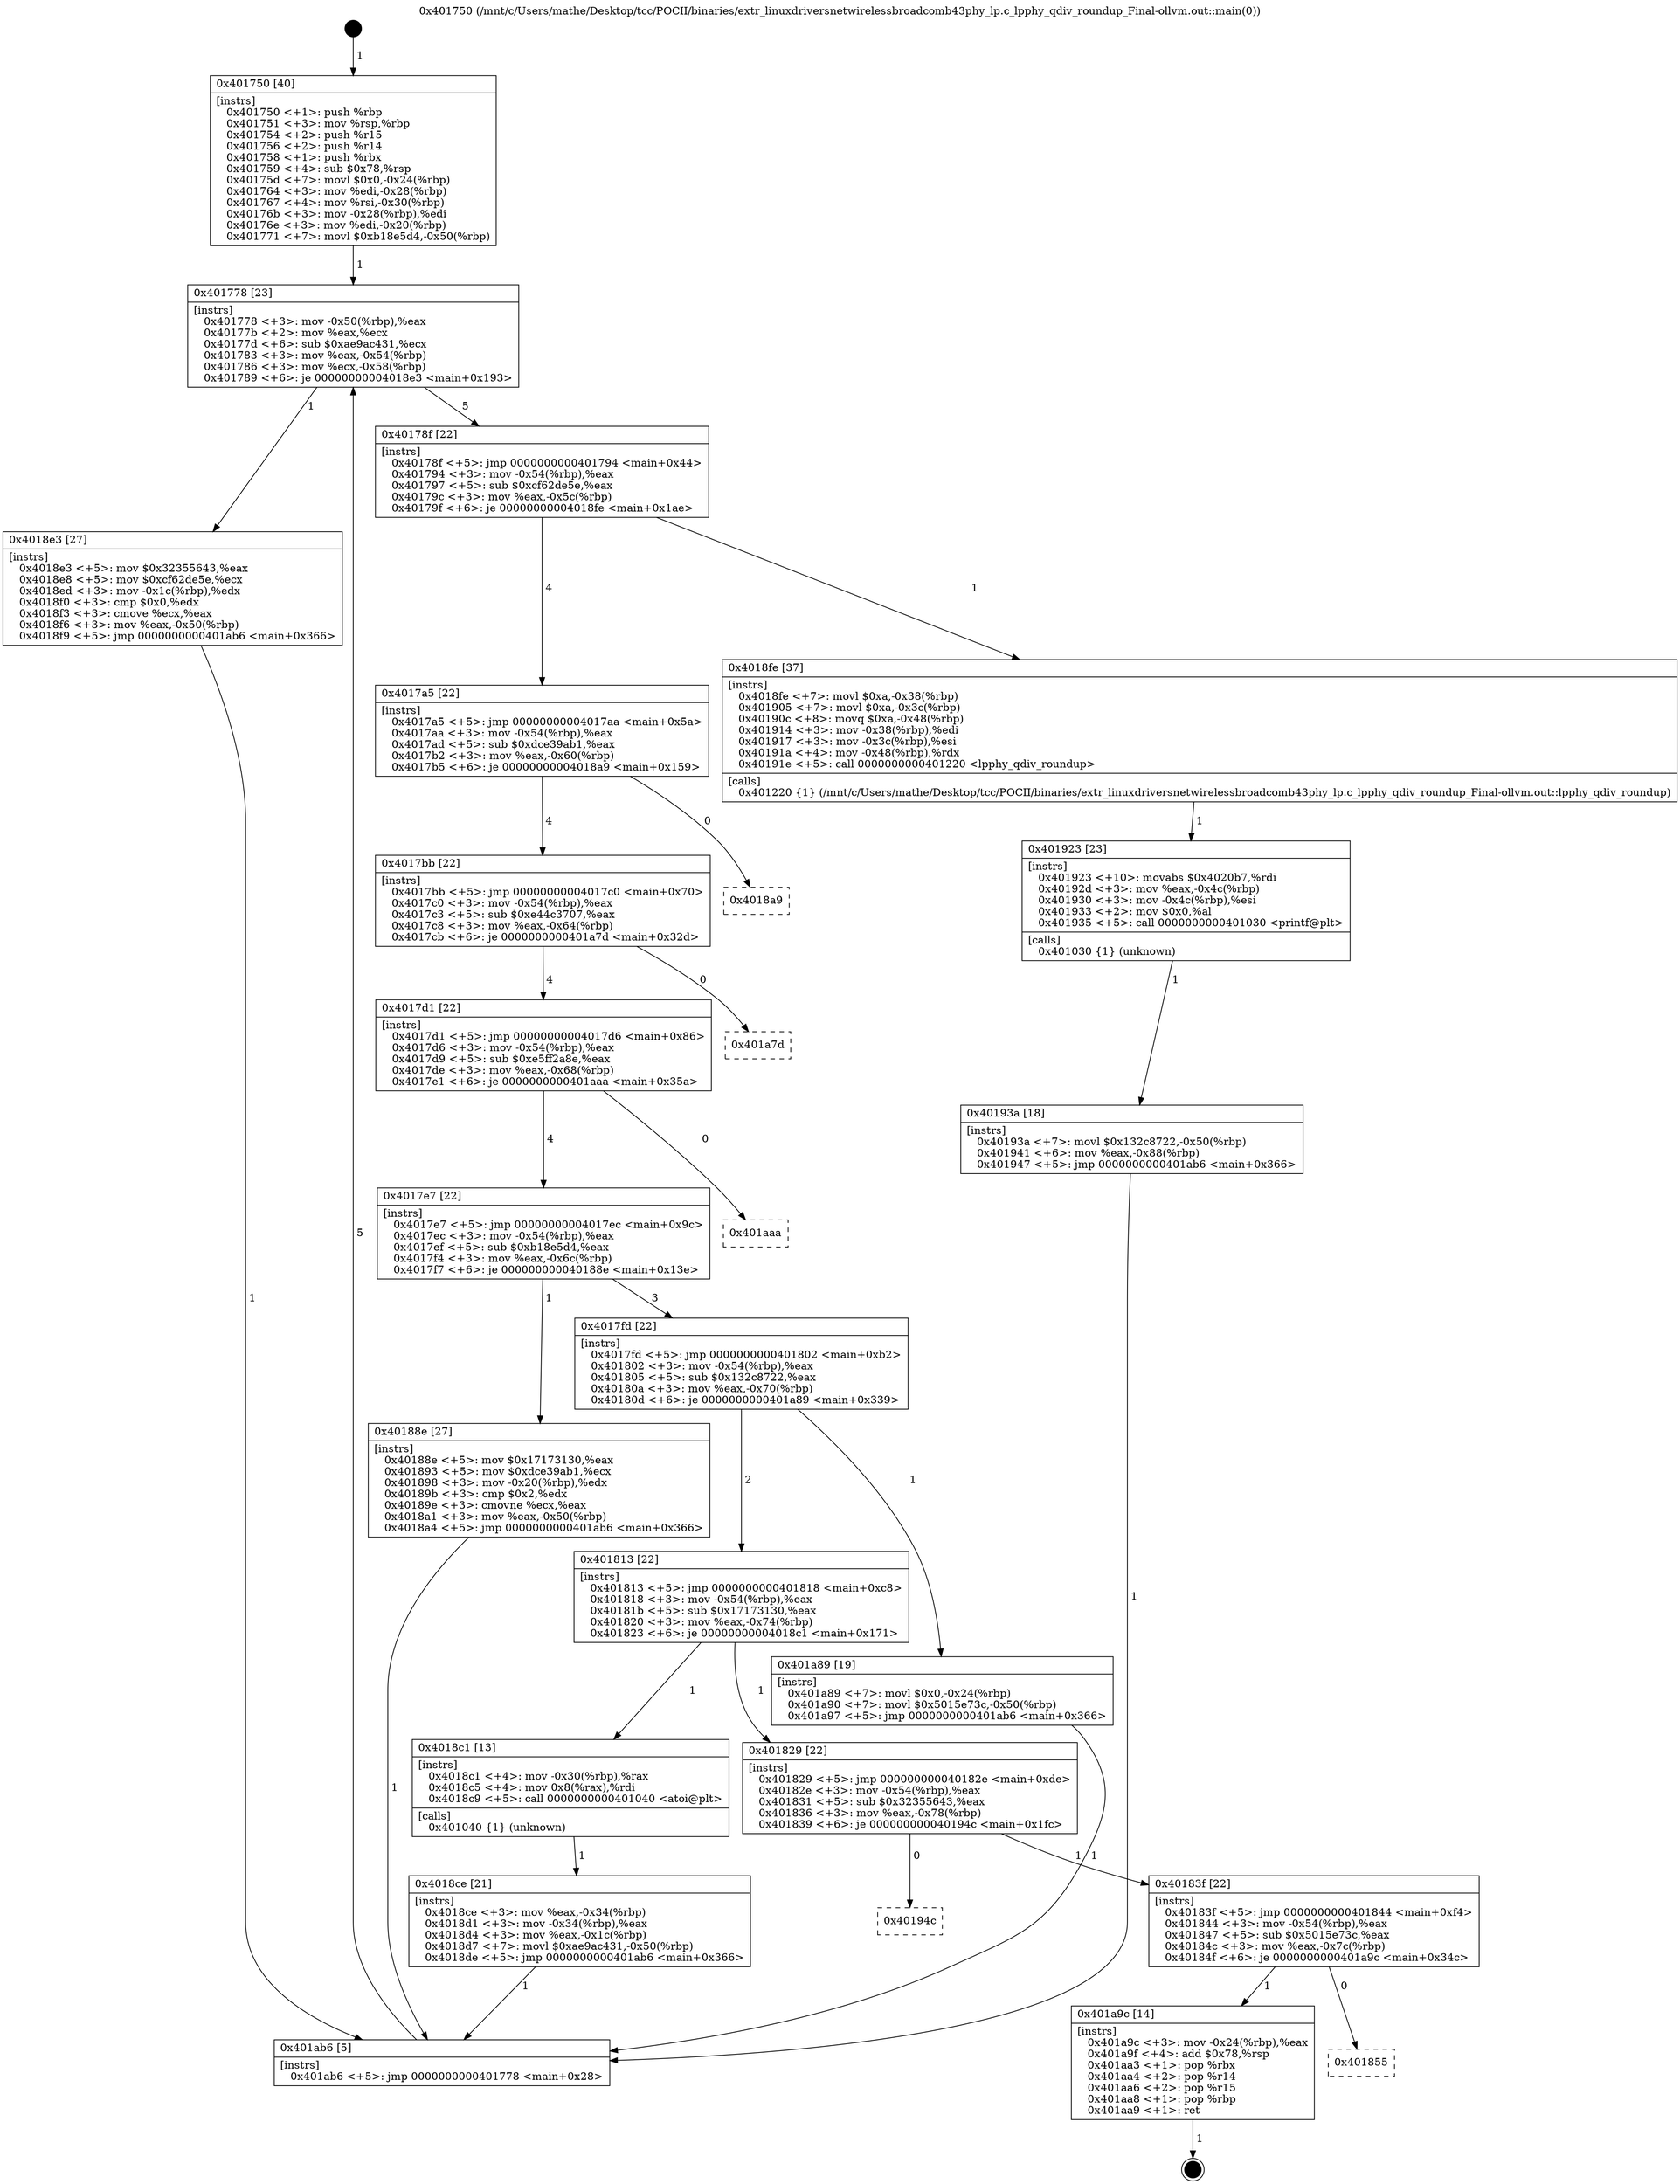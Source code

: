 digraph "0x401750" {
  label = "0x401750 (/mnt/c/Users/mathe/Desktop/tcc/POCII/binaries/extr_linuxdriversnetwirelessbroadcomb43phy_lp.c_lpphy_qdiv_roundup_Final-ollvm.out::main(0))"
  labelloc = "t"
  node[shape=record]

  Entry [label="",width=0.3,height=0.3,shape=circle,fillcolor=black,style=filled]
  "0x401778" [label="{
     0x401778 [23]\l
     | [instrs]\l
     &nbsp;&nbsp;0x401778 \<+3\>: mov -0x50(%rbp),%eax\l
     &nbsp;&nbsp;0x40177b \<+2\>: mov %eax,%ecx\l
     &nbsp;&nbsp;0x40177d \<+6\>: sub $0xae9ac431,%ecx\l
     &nbsp;&nbsp;0x401783 \<+3\>: mov %eax,-0x54(%rbp)\l
     &nbsp;&nbsp;0x401786 \<+3\>: mov %ecx,-0x58(%rbp)\l
     &nbsp;&nbsp;0x401789 \<+6\>: je 00000000004018e3 \<main+0x193\>\l
  }"]
  "0x4018e3" [label="{
     0x4018e3 [27]\l
     | [instrs]\l
     &nbsp;&nbsp;0x4018e3 \<+5\>: mov $0x32355643,%eax\l
     &nbsp;&nbsp;0x4018e8 \<+5\>: mov $0xcf62de5e,%ecx\l
     &nbsp;&nbsp;0x4018ed \<+3\>: mov -0x1c(%rbp),%edx\l
     &nbsp;&nbsp;0x4018f0 \<+3\>: cmp $0x0,%edx\l
     &nbsp;&nbsp;0x4018f3 \<+3\>: cmove %ecx,%eax\l
     &nbsp;&nbsp;0x4018f6 \<+3\>: mov %eax,-0x50(%rbp)\l
     &nbsp;&nbsp;0x4018f9 \<+5\>: jmp 0000000000401ab6 \<main+0x366\>\l
  }"]
  "0x40178f" [label="{
     0x40178f [22]\l
     | [instrs]\l
     &nbsp;&nbsp;0x40178f \<+5\>: jmp 0000000000401794 \<main+0x44\>\l
     &nbsp;&nbsp;0x401794 \<+3\>: mov -0x54(%rbp),%eax\l
     &nbsp;&nbsp;0x401797 \<+5\>: sub $0xcf62de5e,%eax\l
     &nbsp;&nbsp;0x40179c \<+3\>: mov %eax,-0x5c(%rbp)\l
     &nbsp;&nbsp;0x40179f \<+6\>: je 00000000004018fe \<main+0x1ae\>\l
  }"]
  Exit [label="",width=0.3,height=0.3,shape=circle,fillcolor=black,style=filled,peripheries=2]
  "0x4018fe" [label="{
     0x4018fe [37]\l
     | [instrs]\l
     &nbsp;&nbsp;0x4018fe \<+7\>: movl $0xa,-0x38(%rbp)\l
     &nbsp;&nbsp;0x401905 \<+7\>: movl $0xa,-0x3c(%rbp)\l
     &nbsp;&nbsp;0x40190c \<+8\>: movq $0xa,-0x48(%rbp)\l
     &nbsp;&nbsp;0x401914 \<+3\>: mov -0x38(%rbp),%edi\l
     &nbsp;&nbsp;0x401917 \<+3\>: mov -0x3c(%rbp),%esi\l
     &nbsp;&nbsp;0x40191a \<+4\>: mov -0x48(%rbp),%rdx\l
     &nbsp;&nbsp;0x40191e \<+5\>: call 0000000000401220 \<lpphy_qdiv_roundup\>\l
     | [calls]\l
     &nbsp;&nbsp;0x401220 \{1\} (/mnt/c/Users/mathe/Desktop/tcc/POCII/binaries/extr_linuxdriversnetwirelessbroadcomb43phy_lp.c_lpphy_qdiv_roundup_Final-ollvm.out::lpphy_qdiv_roundup)\l
  }"]
  "0x4017a5" [label="{
     0x4017a5 [22]\l
     | [instrs]\l
     &nbsp;&nbsp;0x4017a5 \<+5\>: jmp 00000000004017aa \<main+0x5a\>\l
     &nbsp;&nbsp;0x4017aa \<+3\>: mov -0x54(%rbp),%eax\l
     &nbsp;&nbsp;0x4017ad \<+5\>: sub $0xdce39ab1,%eax\l
     &nbsp;&nbsp;0x4017b2 \<+3\>: mov %eax,-0x60(%rbp)\l
     &nbsp;&nbsp;0x4017b5 \<+6\>: je 00000000004018a9 \<main+0x159\>\l
  }"]
  "0x401855" [label="{
     0x401855\l
  }", style=dashed]
  "0x4018a9" [label="{
     0x4018a9\l
  }", style=dashed]
  "0x4017bb" [label="{
     0x4017bb [22]\l
     | [instrs]\l
     &nbsp;&nbsp;0x4017bb \<+5\>: jmp 00000000004017c0 \<main+0x70\>\l
     &nbsp;&nbsp;0x4017c0 \<+3\>: mov -0x54(%rbp),%eax\l
     &nbsp;&nbsp;0x4017c3 \<+5\>: sub $0xe44c3707,%eax\l
     &nbsp;&nbsp;0x4017c8 \<+3\>: mov %eax,-0x64(%rbp)\l
     &nbsp;&nbsp;0x4017cb \<+6\>: je 0000000000401a7d \<main+0x32d\>\l
  }"]
  "0x401a9c" [label="{
     0x401a9c [14]\l
     | [instrs]\l
     &nbsp;&nbsp;0x401a9c \<+3\>: mov -0x24(%rbp),%eax\l
     &nbsp;&nbsp;0x401a9f \<+4\>: add $0x78,%rsp\l
     &nbsp;&nbsp;0x401aa3 \<+1\>: pop %rbx\l
     &nbsp;&nbsp;0x401aa4 \<+2\>: pop %r14\l
     &nbsp;&nbsp;0x401aa6 \<+2\>: pop %r15\l
     &nbsp;&nbsp;0x401aa8 \<+1\>: pop %rbp\l
     &nbsp;&nbsp;0x401aa9 \<+1\>: ret\l
  }"]
  "0x401a7d" [label="{
     0x401a7d\l
  }", style=dashed]
  "0x4017d1" [label="{
     0x4017d1 [22]\l
     | [instrs]\l
     &nbsp;&nbsp;0x4017d1 \<+5\>: jmp 00000000004017d6 \<main+0x86\>\l
     &nbsp;&nbsp;0x4017d6 \<+3\>: mov -0x54(%rbp),%eax\l
     &nbsp;&nbsp;0x4017d9 \<+5\>: sub $0xe5ff2a8e,%eax\l
     &nbsp;&nbsp;0x4017de \<+3\>: mov %eax,-0x68(%rbp)\l
     &nbsp;&nbsp;0x4017e1 \<+6\>: je 0000000000401aaa \<main+0x35a\>\l
  }"]
  "0x40183f" [label="{
     0x40183f [22]\l
     | [instrs]\l
     &nbsp;&nbsp;0x40183f \<+5\>: jmp 0000000000401844 \<main+0xf4\>\l
     &nbsp;&nbsp;0x401844 \<+3\>: mov -0x54(%rbp),%eax\l
     &nbsp;&nbsp;0x401847 \<+5\>: sub $0x5015e73c,%eax\l
     &nbsp;&nbsp;0x40184c \<+3\>: mov %eax,-0x7c(%rbp)\l
     &nbsp;&nbsp;0x40184f \<+6\>: je 0000000000401a9c \<main+0x34c\>\l
  }"]
  "0x401aaa" [label="{
     0x401aaa\l
  }", style=dashed]
  "0x4017e7" [label="{
     0x4017e7 [22]\l
     | [instrs]\l
     &nbsp;&nbsp;0x4017e7 \<+5\>: jmp 00000000004017ec \<main+0x9c\>\l
     &nbsp;&nbsp;0x4017ec \<+3\>: mov -0x54(%rbp),%eax\l
     &nbsp;&nbsp;0x4017ef \<+5\>: sub $0xb18e5d4,%eax\l
     &nbsp;&nbsp;0x4017f4 \<+3\>: mov %eax,-0x6c(%rbp)\l
     &nbsp;&nbsp;0x4017f7 \<+6\>: je 000000000040188e \<main+0x13e\>\l
  }"]
  "0x40194c" [label="{
     0x40194c\l
  }", style=dashed]
  "0x40188e" [label="{
     0x40188e [27]\l
     | [instrs]\l
     &nbsp;&nbsp;0x40188e \<+5\>: mov $0x17173130,%eax\l
     &nbsp;&nbsp;0x401893 \<+5\>: mov $0xdce39ab1,%ecx\l
     &nbsp;&nbsp;0x401898 \<+3\>: mov -0x20(%rbp),%edx\l
     &nbsp;&nbsp;0x40189b \<+3\>: cmp $0x2,%edx\l
     &nbsp;&nbsp;0x40189e \<+3\>: cmovne %ecx,%eax\l
     &nbsp;&nbsp;0x4018a1 \<+3\>: mov %eax,-0x50(%rbp)\l
     &nbsp;&nbsp;0x4018a4 \<+5\>: jmp 0000000000401ab6 \<main+0x366\>\l
  }"]
  "0x4017fd" [label="{
     0x4017fd [22]\l
     | [instrs]\l
     &nbsp;&nbsp;0x4017fd \<+5\>: jmp 0000000000401802 \<main+0xb2\>\l
     &nbsp;&nbsp;0x401802 \<+3\>: mov -0x54(%rbp),%eax\l
     &nbsp;&nbsp;0x401805 \<+5\>: sub $0x132c8722,%eax\l
     &nbsp;&nbsp;0x40180a \<+3\>: mov %eax,-0x70(%rbp)\l
     &nbsp;&nbsp;0x40180d \<+6\>: je 0000000000401a89 \<main+0x339\>\l
  }"]
  "0x401ab6" [label="{
     0x401ab6 [5]\l
     | [instrs]\l
     &nbsp;&nbsp;0x401ab6 \<+5\>: jmp 0000000000401778 \<main+0x28\>\l
  }"]
  "0x401750" [label="{
     0x401750 [40]\l
     | [instrs]\l
     &nbsp;&nbsp;0x401750 \<+1\>: push %rbp\l
     &nbsp;&nbsp;0x401751 \<+3\>: mov %rsp,%rbp\l
     &nbsp;&nbsp;0x401754 \<+2\>: push %r15\l
     &nbsp;&nbsp;0x401756 \<+2\>: push %r14\l
     &nbsp;&nbsp;0x401758 \<+1\>: push %rbx\l
     &nbsp;&nbsp;0x401759 \<+4\>: sub $0x78,%rsp\l
     &nbsp;&nbsp;0x40175d \<+7\>: movl $0x0,-0x24(%rbp)\l
     &nbsp;&nbsp;0x401764 \<+3\>: mov %edi,-0x28(%rbp)\l
     &nbsp;&nbsp;0x401767 \<+4\>: mov %rsi,-0x30(%rbp)\l
     &nbsp;&nbsp;0x40176b \<+3\>: mov -0x28(%rbp),%edi\l
     &nbsp;&nbsp;0x40176e \<+3\>: mov %edi,-0x20(%rbp)\l
     &nbsp;&nbsp;0x401771 \<+7\>: movl $0xb18e5d4,-0x50(%rbp)\l
  }"]
  "0x40193a" [label="{
     0x40193a [18]\l
     | [instrs]\l
     &nbsp;&nbsp;0x40193a \<+7\>: movl $0x132c8722,-0x50(%rbp)\l
     &nbsp;&nbsp;0x401941 \<+6\>: mov %eax,-0x88(%rbp)\l
     &nbsp;&nbsp;0x401947 \<+5\>: jmp 0000000000401ab6 \<main+0x366\>\l
  }"]
  "0x401a89" [label="{
     0x401a89 [19]\l
     | [instrs]\l
     &nbsp;&nbsp;0x401a89 \<+7\>: movl $0x0,-0x24(%rbp)\l
     &nbsp;&nbsp;0x401a90 \<+7\>: movl $0x5015e73c,-0x50(%rbp)\l
     &nbsp;&nbsp;0x401a97 \<+5\>: jmp 0000000000401ab6 \<main+0x366\>\l
  }"]
  "0x401813" [label="{
     0x401813 [22]\l
     | [instrs]\l
     &nbsp;&nbsp;0x401813 \<+5\>: jmp 0000000000401818 \<main+0xc8\>\l
     &nbsp;&nbsp;0x401818 \<+3\>: mov -0x54(%rbp),%eax\l
     &nbsp;&nbsp;0x40181b \<+5\>: sub $0x17173130,%eax\l
     &nbsp;&nbsp;0x401820 \<+3\>: mov %eax,-0x74(%rbp)\l
     &nbsp;&nbsp;0x401823 \<+6\>: je 00000000004018c1 \<main+0x171\>\l
  }"]
  "0x401923" [label="{
     0x401923 [23]\l
     | [instrs]\l
     &nbsp;&nbsp;0x401923 \<+10\>: movabs $0x4020b7,%rdi\l
     &nbsp;&nbsp;0x40192d \<+3\>: mov %eax,-0x4c(%rbp)\l
     &nbsp;&nbsp;0x401930 \<+3\>: mov -0x4c(%rbp),%esi\l
     &nbsp;&nbsp;0x401933 \<+2\>: mov $0x0,%al\l
     &nbsp;&nbsp;0x401935 \<+5\>: call 0000000000401030 \<printf@plt\>\l
     | [calls]\l
     &nbsp;&nbsp;0x401030 \{1\} (unknown)\l
  }"]
  "0x4018c1" [label="{
     0x4018c1 [13]\l
     | [instrs]\l
     &nbsp;&nbsp;0x4018c1 \<+4\>: mov -0x30(%rbp),%rax\l
     &nbsp;&nbsp;0x4018c5 \<+4\>: mov 0x8(%rax),%rdi\l
     &nbsp;&nbsp;0x4018c9 \<+5\>: call 0000000000401040 \<atoi@plt\>\l
     | [calls]\l
     &nbsp;&nbsp;0x401040 \{1\} (unknown)\l
  }"]
  "0x401829" [label="{
     0x401829 [22]\l
     | [instrs]\l
     &nbsp;&nbsp;0x401829 \<+5\>: jmp 000000000040182e \<main+0xde\>\l
     &nbsp;&nbsp;0x40182e \<+3\>: mov -0x54(%rbp),%eax\l
     &nbsp;&nbsp;0x401831 \<+5\>: sub $0x32355643,%eax\l
     &nbsp;&nbsp;0x401836 \<+3\>: mov %eax,-0x78(%rbp)\l
     &nbsp;&nbsp;0x401839 \<+6\>: je 000000000040194c \<main+0x1fc\>\l
  }"]
  "0x4018ce" [label="{
     0x4018ce [21]\l
     | [instrs]\l
     &nbsp;&nbsp;0x4018ce \<+3\>: mov %eax,-0x34(%rbp)\l
     &nbsp;&nbsp;0x4018d1 \<+3\>: mov -0x34(%rbp),%eax\l
     &nbsp;&nbsp;0x4018d4 \<+3\>: mov %eax,-0x1c(%rbp)\l
     &nbsp;&nbsp;0x4018d7 \<+7\>: movl $0xae9ac431,-0x50(%rbp)\l
     &nbsp;&nbsp;0x4018de \<+5\>: jmp 0000000000401ab6 \<main+0x366\>\l
  }"]
  Entry -> "0x401750" [label=" 1"]
  "0x401778" -> "0x4018e3" [label=" 1"]
  "0x401778" -> "0x40178f" [label=" 5"]
  "0x401a9c" -> Exit [label=" 1"]
  "0x40178f" -> "0x4018fe" [label=" 1"]
  "0x40178f" -> "0x4017a5" [label=" 4"]
  "0x40183f" -> "0x401855" [label=" 0"]
  "0x4017a5" -> "0x4018a9" [label=" 0"]
  "0x4017a5" -> "0x4017bb" [label=" 4"]
  "0x40183f" -> "0x401a9c" [label=" 1"]
  "0x4017bb" -> "0x401a7d" [label=" 0"]
  "0x4017bb" -> "0x4017d1" [label=" 4"]
  "0x401829" -> "0x40183f" [label=" 1"]
  "0x4017d1" -> "0x401aaa" [label=" 0"]
  "0x4017d1" -> "0x4017e7" [label=" 4"]
  "0x401829" -> "0x40194c" [label=" 0"]
  "0x4017e7" -> "0x40188e" [label=" 1"]
  "0x4017e7" -> "0x4017fd" [label=" 3"]
  "0x40188e" -> "0x401ab6" [label=" 1"]
  "0x401750" -> "0x401778" [label=" 1"]
  "0x401ab6" -> "0x401778" [label=" 5"]
  "0x401a89" -> "0x401ab6" [label=" 1"]
  "0x4017fd" -> "0x401a89" [label=" 1"]
  "0x4017fd" -> "0x401813" [label=" 2"]
  "0x40193a" -> "0x401ab6" [label=" 1"]
  "0x401813" -> "0x4018c1" [label=" 1"]
  "0x401813" -> "0x401829" [label=" 1"]
  "0x4018c1" -> "0x4018ce" [label=" 1"]
  "0x4018ce" -> "0x401ab6" [label=" 1"]
  "0x4018e3" -> "0x401ab6" [label=" 1"]
  "0x4018fe" -> "0x401923" [label=" 1"]
  "0x401923" -> "0x40193a" [label=" 1"]
}
